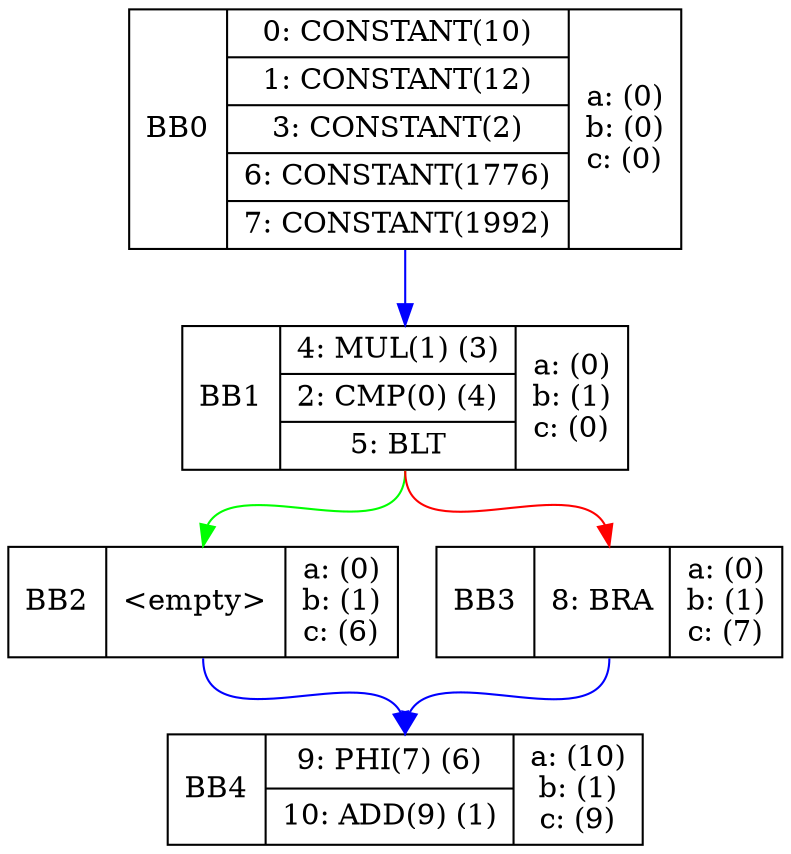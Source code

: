 digraph G {bb0[shape=record, label="<b>BB0 | {0: CONSTANT(10)|1: CONSTANT(12)|3: CONSTANT(2)|6: CONSTANT(1776)|7: CONSTANT(1992)} | a: (0)\nb: (0)\nc: (0)\n"]bb1[shape=record, label="<b>BB1 | {4: MUL(1) (3)|2: CMP(0) (4)|5: BLT} | a: (0)\nb: (1)\nc: (0)\n"]bb2[shape=record, label="<b>BB2 | {\<empty\>} | a: (0)\nb: (1)\nc: (6)\n"]bb3[shape=record, label="<b>BB3 | {8: BRA} | a: (0)\nb: (1)\nc: (7)\n"]bb4[shape=record, label="<b>BB4 | {9: PHI(7) (6)|10: ADD(9) (1)} | a: (10)\nb: (1)\nc: (9)\n"]bb0:s -> bb1:n[color="blue"];bb1:s -> bb2:n[color="green"]; bb1:s -> bb3:n[color="red"];bb2:s -> bb4:n[color="blue"];bb3:s -> bb4:n[color="blue"];}